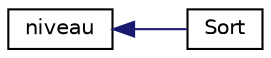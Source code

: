 digraph "Graphical Class Hierarchy"
{
  edge [fontname="Helvetica",fontsize="10",labelfontname="Helvetica",labelfontsize="10"];
  node [fontname="Helvetica",fontsize="10",shape=record];
  rankdir="LR";
  Node1 [label="niveau",height=0.2,width=0.4,color="black", fillcolor="white", style="filled",URL="$classniveau.html",tooltip="gere les niveaux en jeu "];
  Node1 -> Node2 [dir="back",color="midnightblue",fontsize="10",style="solid",fontname="Helvetica"];
  Node2 [label="Sort",height=0.2,width=0.4,color="black", fillcolor="white", style="filled",URL="$classSort.html",tooltip="gere l&#39;ia "];
}

